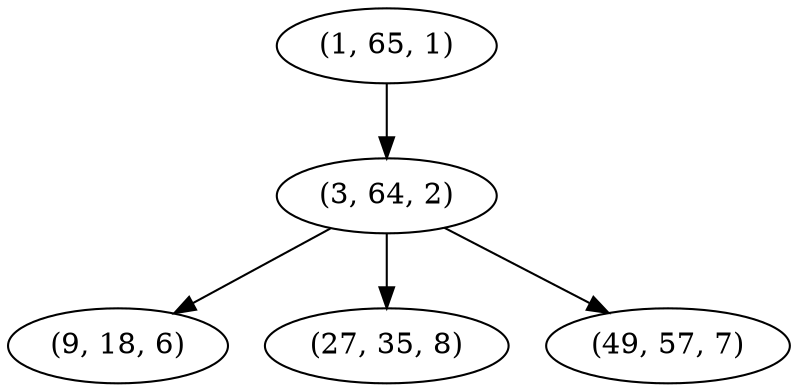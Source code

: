 digraph tree {
    "(1, 65, 1)";
    "(3, 64, 2)";
    "(9, 18, 6)";
    "(27, 35, 8)";
    "(49, 57, 7)";
    "(1, 65, 1)" -> "(3, 64, 2)";
    "(3, 64, 2)" -> "(9, 18, 6)";
    "(3, 64, 2)" -> "(27, 35, 8)";
    "(3, 64, 2)" -> "(49, 57, 7)";
}
